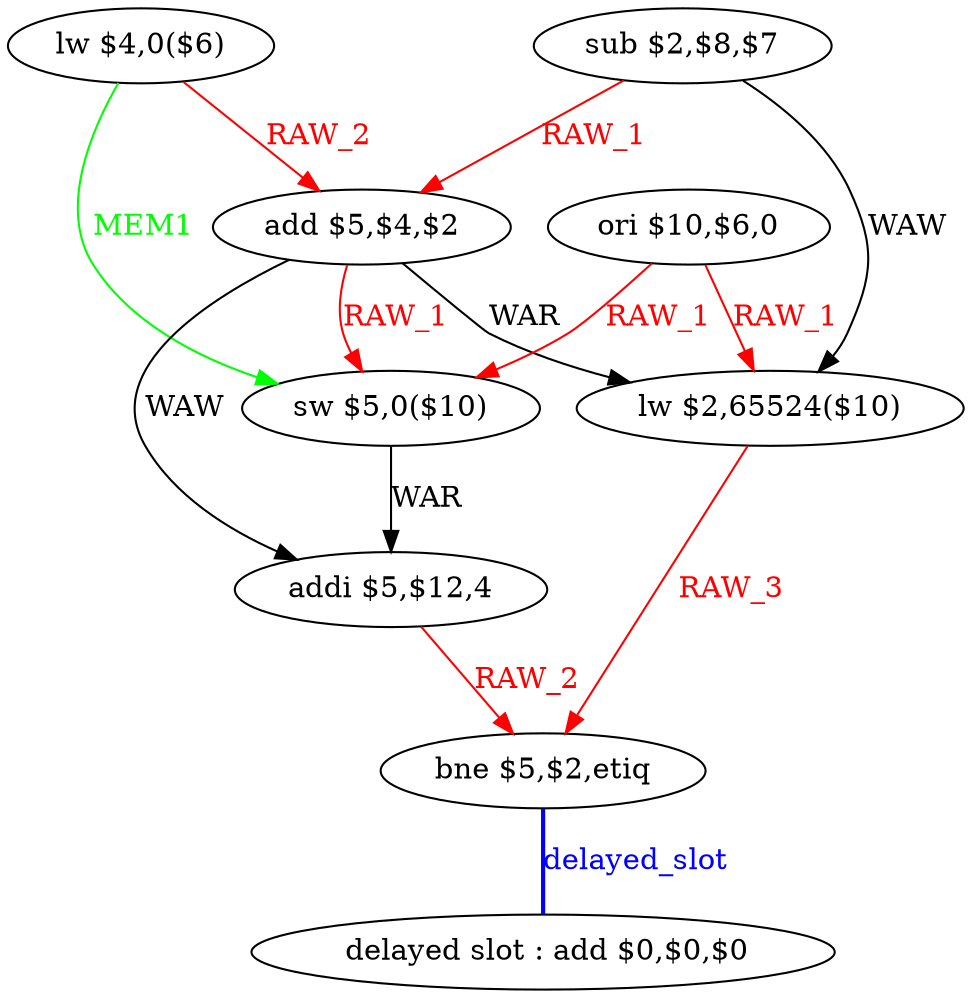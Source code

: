 digraph G1 {
node [shape = ellipse];
i8 [label = " delayed slot : add $0,$0,$0"] ;
i7 ->  i8 [style = bold, dir= none, fontcolor = blue, color = blue, label= "delayed_slot"];
i7 [label = "bne $5,$2,etiq"] ;
i0 [label = "lw $4,0($6)"] ;
i0 ->  i4 [color = green, fontcolor = green, label= "MEM1"];
i0 ->  i3 [color = red, fontcolor = red, label= "RAW_2"];
i4 [label = "sw $5,0($10)"] ;
i4 ->  i6 [label= "WAR"];
i6 [label = "addi $5,$12,4"] ;
i6 ->  i7 [color = red, fontcolor = red, label= "RAW_2"];
i3 [label = "add $5,$4,$2"] ;
i3 ->  i6 [label= "WAW"];
i3 ->  i5 [label= "WAR"];
i3 ->  i4 [color = red, fontcolor = red, label= "RAW_1"];
i5 [label = "lw $2,65524($10)"] ;
i5 ->  i7 [color = red, fontcolor = red, label= "RAW_3"];
i1 [label = "ori $10,$6,0"] ;
i1 ->  i5 [color = red, fontcolor = red, label= "RAW_1"];
i1 ->  i4 [color = red, fontcolor = red, label= "RAW_1"];
i2 [label = "sub $2,$8,$7"] ;
i2 ->  i5 [label= "WAW"];
i2 ->  i3 [color = red, fontcolor = red, label= "RAW_1"];
}
